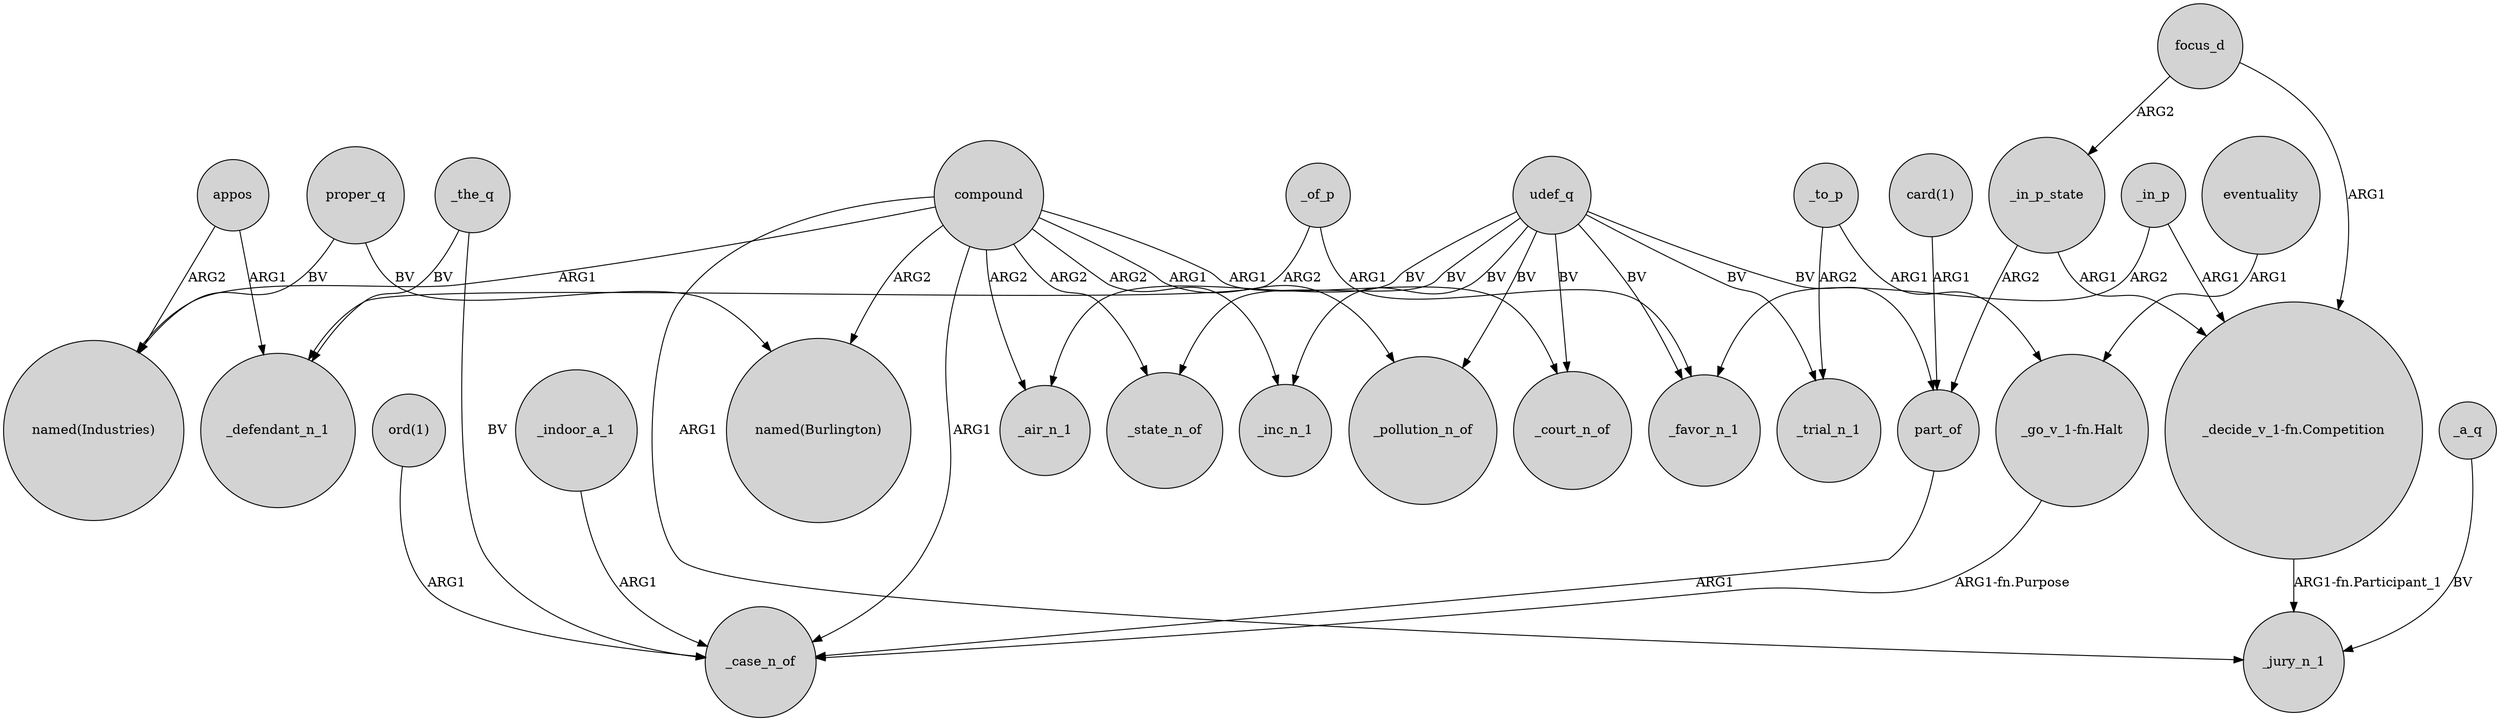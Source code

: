 digraph {
	node [shape=circle style=filled]
	proper_q -> "named(Industries)" [label=BV]
	appos -> _defendant_n_1 [label=ARG1]
	focus_d -> _in_p_state [label=ARG2]
	compound -> _pollution_n_of [label=ARG1]
	udef_q -> _trial_n_1 [label=BV]
	udef_q -> part_of [label=BV]
	"_decide_v_1-fn.Competition" -> _jury_n_1 [label="ARG1-fn.Participant_1"]
	_the_q -> _defendant_n_1 [label=BV]
	_to_p -> _trial_n_1 [label=ARG2]
	compound -> _air_n_1 [label=ARG2]
	udef_q -> _air_n_1 [label=BV]
	compound -> "named(Industries)" [label=ARG1]
	_a_q -> _jury_n_1 [label=BV]
	_in_p -> _favor_n_1 [label=ARG2]
	part_of -> _case_n_of [label=ARG1]
	udef_q -> _pollution_n_of [label=BV]
	compound -> _case_n_of [label=ARG1]
	"card(1)" -> part_of [label=ARG1]
	"ord(1)" -> _case_n_of [label=ARG1]
	"_go_v_1-fn.Halt" -> _case_n_of [label="ARG1-fn.Purpose"]
	appos -> "named(Industries)" [label=ARG2]
	udef_q -> _state_n_of [label=BV]
	compound -> _jury_n_1 [label=ARG1]
	udef_q -> _inc_n_1 [label=BV]
	compound -> _inc_n_1 [label=ARG2]
	udef_q -> _favor_n_1 [label=BV]
	compound -> "named(Burlington)" [label=ARG2]
	_indoor_a_1 -> _case_n_of [label=ARG1]
	_of_p -> _defendant_n_1 [label=ARG2]
	compound -> _court_n_of [label=ARG1]
	eventuality -> "_go_v_1-fn.Halt" [label=ARG1]
	_in_p -> "_decide_v_1-fn.Competition" [label=ARG1]
	focus_d -> "_decide_v_1-fn.Competition" [label=ARG1]
	_in_p_state -> "_decide_v_1-fn.Competition" [label=ARG1]
	udef_q -> _court_n_of [label=BV]
	_in_p_state -> part_of [label=ARG2]
	compound -> _state_n_of [label=ARG2]
	_of_p -> _favor_n_1 [label=ARG1]
	_to_p -> "_go_v_1-fn.Halt" [label=ARG1]
	_the_q -> _case_n_of [label=BV]
	proper_q -> "named(Burlington)" [label=BV]
}
